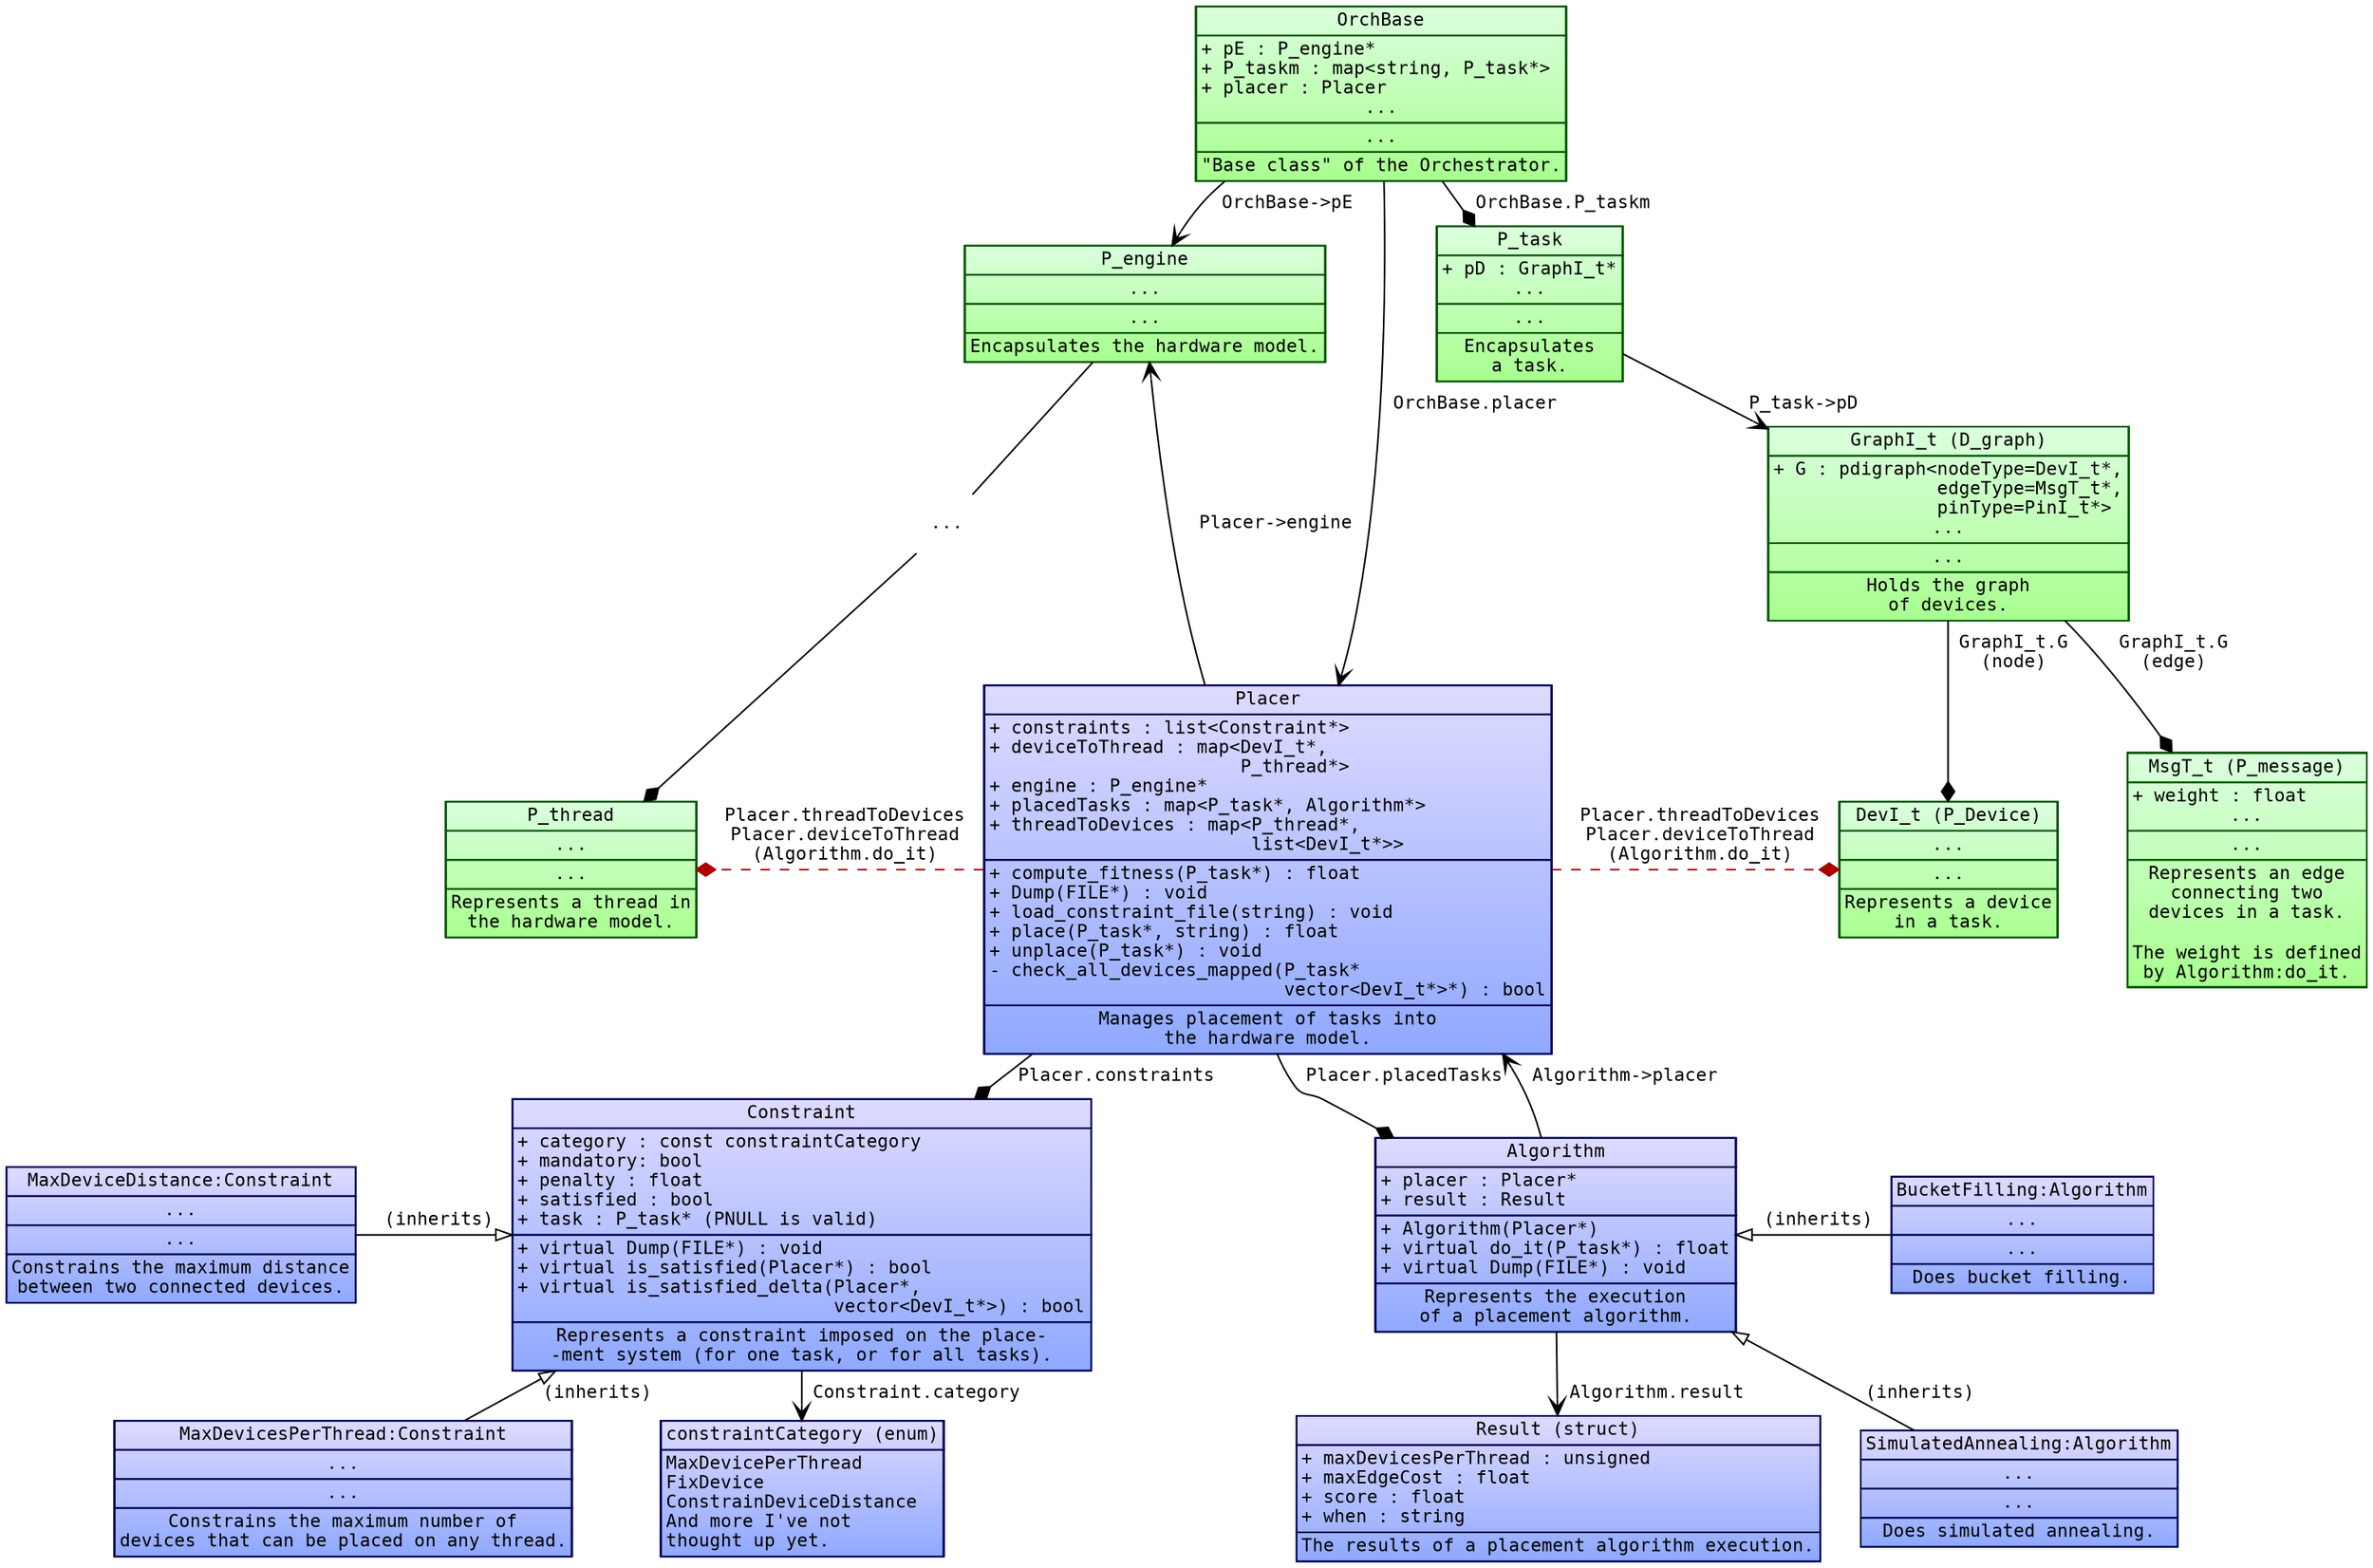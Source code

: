 digraph G {
    fontname="Inconsolata";
    fontsize=11;
    margin=0;
    nodesep=0.3;
    rankdir="UD";
    ranksep=0.2;

    /* Class definitions (as graph nodes) */
    node[color="#005500",
         fillcolor="#DBFFDE:#A8FF8F",
         fontname="Inconsolata",
         fontsize=11,
         gradientangle=270,
         margin=0,
         shape="rect",
         style="filled"];

    /* Class definitions (as graph nodes). */
    OrchBase[label=<<TABLE BORDER="0" CELLBORDER="1" CELLSPACING="0">
<TR><TD>OrchBase</TD></TR>
<TR><TD ALIGN="LEFT">
+ pE : P_engine*<BR ALIGN="LEFT"/>
+ P_taskm : map&lt;string, P_task*&gt;<BR ALIGN="LEFT"/>
+ placer : Placer<BR ALIGN="LEFT"/>
 ...<BR ALIGN="TEXT"/>
</TD></TR>
<TR><TD ALIGN="TEXT">
...<BR ALIGN="TEXT"/>
</TD></TR>
<TR><TD ALIGN="TEXT">
"Base class" of the Orchestrator.<BR ALIGN="TEXT"/>
</TD></TR></TABLE>>];

    P_engine[label=<<TABLE BORDER="0" CELLBORDER="1" CELLSPACING="0">
<TR><TD>P_engine</TD></TR>
<TR><TD ALIGN="TEXT">
...<BR ALIGN="TEXT"/>
</TD></TR>
<TR><TD ALIGN="TEXT">
...<BR ALIGN="TEXT"/>
</TD></TR>
<TR><TD ALIGN="TEXT">
Encapsulates the hardware model.<BR ALIGN="TEXT"/>
</TD></TR></TABLE>>];

    P_task[label=<<TABLE BORDER="0" CELLBORDER="1" CELLSPACING="0">
<TR><TD>P_task</TD></TR>
<TR><TD ALIGN="TEXT">
+ pD : GraphI_t*<BR ALIGN="LEFT"/>
...<BR ALIGN="TEXT"/>
</TD></TR>
<TR><TD ALIGN="TEXT">
...<BR ALIGN="TEXT"/>
</TD></TR>
<TR><TD ALIGN="TEXT">
Encapsulates<BR ALIGN="TEXT"/>
a task.<BR ALIGN="TEXT"/>
</TD></TR></TABLE>>];

    GraphI_t[label=<<TABLE BORDER="0" CELLBORDER="1" CELLSPACING="0">
<TR><TD>GraphI_t (D_graph)</TD></TR>
<TR><TD ALIGN="TEXT">
+ G : pdigraph&lt;nodeType=DevI_t*,<BR ALIGN="LEFT"/>
               edgeType=MsgT_t*,<BR ALIGN="LEFT"/>
               pinType=PinI_t*&gt;<BR ALIGN="LEFT"/>
...<BR ALIGN="TEXT"/>
</TD></TR>
<TR><TD ALIGN="TEXT">
...<BR ALIGN="TEXT"/>
</TD></TR>
<TR><TD ALIGN="TEXT">
Holds the graph<BR ALIGN="TEXT"/>
of devices.<BR ALIGN="TEXT"/>
</TD></TR></TABLE>>];

    P_thread[label=<<TABLE BORDER="0" CELLBORDER="1" CELLSPACING="0">
<TR><TD>P_thread</TD></TR>
<TR><TD ALIGN="TEXT">
...<BR ALIGN="TEXT"/>
</TD></TR>
<TR><TD ALIGN="TEXT">
...<BR ALIGN="TEXT"/>
</TD></TR>
<TR><TD ALIGN="TEXT">
Represents a thread in<BR ALIGN="TEXT"/>
the hardware model.<BR ALIGN="TEXT"/>
</TD></TR></TABLE>>];

    DevI_t[label=<<TABLE BORDER="0" CELLBORDER="1" CELLSPACING="0">
<TR><TD>DevI_t (P_Device)</TD></TR>
<TR><TD ALIGN="TEXT">
...<BR ALIGN="TEXT"/>
</TD></TR>
<TR><TD ALIGN="TEXT">
...<BR ALIGN="TEXT"/>
</TD></TR>
<TR><TD ALIGN="TEXT">
Represents a device<BR ALIGN="TEXT"/>
in a task.<BR ALIGN="TEXT"/>
</TD></TR></TABLE>>];

    MsgT_t[label=<<TABLE BORDER="0" CELLBORDER="1" CELLSPACING="0">
           <TR><TD>MsgT_t (P_message)</TD></TR>
<TR><TD ALIGN="TEXT">
+ weight : float<BR ALIGN="LEFT"/>
...<BR ALIGN="TEXT"/>
</TD></TR>
<TR><TD ALIGN="TEXT">
...<BR ALIGN="TEXT"/>
</TD></TR>
<TR><TD ALIGN="TEXT">
Represents an edge<BR ALIGN="TEXT"/>
connecting two<BR ALIGN="TEXT"/>
devices in a task.<BR ALIGN="TEXT"/><BR ALIGN="TEXT"/>
The weight is defined<BR ALIGN="TEXT"/>
by Algorithm:do_it.<BR ALIGN="TEXT"/>
</TD></TR></TABLE>>];

    node[color="#000055",
         fillcolor="#DEDBFF:#8FA8FF"];

    Placer[label=<<TABLE BORDER="0" CELLBORDER="1" CELLSPACING="0">
<TR><TD>Placer</TD></TR>
<TR><TD ALIGN="LEFT">
+ constraints : list&lt;Constraint*&gt;<BR ALIGN="LEFT"/>
+ deviceToThread : map&lt;DevI_t*,<BR ALIGN="LEFT"/>
                       P_thread*&gt;<BR ALIGN="LEFT"/>
+ engine : P_engine*<BR ALIGN="LEFT"/>
+ placedTasks : map&lt;P_task*, Algorithm*&gt;<BR ALIGN="LEFT"/>
+ threadToDevices : map&lt;P_thread*,<BR ALIGN="LEFT"/>
                        list&lt;DevI_t*&gt;&gt;<BR ALIGN="LEFT"/>
</TD></TR>
<TR><TD ALIGN="LEFT">
+ compute_fitness(P_task*) : float<BR ALIGN="LEFT"/>
+ Dump(FILE*) : void<BR ALIGN="LEFT"/>
+ load_constraint_file(string) : void<BR ALIGN="LEFT"/>
+ place(P_task*, string) : float<BR ALIGN="LEFT"/>
+ unplace(P_task*) : void<BR ALIGN="LEFT"/>
- check_all_devices_mapped(P_task*<BR ALIGN="LEFT"/>
                           vector&lt;DevI_t*&gt;*) : bool<BR ALIGN="LEFT"/>
</TD></TR>
<TR><TD ALIGN="TEXT">
Manages placement of tasks into<BR ALIGN="TEXT"/>
the hardware model.
</TD></TR></TABLE>>];

    MaxDeviceDistance[label=<<TABLE BORDER="0" CELLBORDER="1" CELLSPACING="0">
<TR><TD>MaxDeviceDistance:Constraint</TD></TR>
<TR><TD ALIGN="TEXT">
...<BR ALIGN="TEXT"/>
</TD></TR>
<TR><TD ALIGN="TEXT">
...<BR ALIGN="TEXT"/>
</TD></TR>
<TR><TD ALIGN="TEXT">
Constrains the maximum distance<BR ALIGN="TEXT"/>
between two connected devices.<BR ALIGN="TEXT"/>
</TD></TR></TABLE>>];

    Constraint[label=<<TABLE BORDER="0" CELLBORDER="1" CELLSPACING="0">
<TR><TD>Constraint</TD></TR>
<TR><TD ALIGN="LEFT">
+ category : const constraintCategory<BR ALIGN="LEFT"/>
+ mandatory: bool<BR ALIGN="LEFT"/>
+ penalty : float<BR ALIGN="LEFT"/>
+ satisfied : bool<BR ALIGN="LEFT"/>
+ task : P_task* (PNULL is valid)<BR ALIGN="LEFT"/>
</TD></TR>
<TR><TD ALIGN="LEFT">
+ virtual Dump(FILE*) : void<BR ALIGN="LEFT"/>
+ virtual is_satisfied(Placer*) : bool<BR ALIGN="LEFT"/>
+ virtual is_satisfied_delta(Placer*,<BR ALIGN="LEFT"/>
                             vector&lt;DevI_t*&gt;) : bool<BR ALIGN="LEFT"/>
</TD></TR>
<TR><TD ALIGN="TEXT">
Represents a constraint imposed on the place-<BR ALIGN="TEXT"/>
-ment system (for one task, or for all tasks).<BR ALIGN="TEXT"/>
</TD></TR></TABLE>>];

    placeholder_1[style="invis"];
    placeholder_2[style="invis"];

    constraintCategory[label=<<TABLE BORDER="0" CELLBORDER="1" CELLSPACING="0">
<TR><TD>constraintCategory (enum)</TD></TR>
<TR><TD ALIGN="LEFT">
MaxDevicePerThread<BR ALIGN="LEFT"/>
FixDevice<BR ALIGN="LEFT"/>
ConstrainDeviceDistance<BR ALIGN="LEFT"/>
And more I've not<BR ALIGN="LEFT"/>
thought up yet.<BR ALIGN="LEFT"/>
</TD></TR></TABLE>>];

    MaxDevicesPerThread[label=<<TABLE BORDER="0" CELLBORDER="1" CELLSPACING="0">
<TR><TD>MaxDevicesPerThread:Constraint</TD></TR>
<TR><TD ALIGN="TEXT">
...<BR ALIGN="TEXT"/>
</TD></TR>
<TR><TD ALIGN="TEXT">
...<BR ALIGN="TEXT"/>
</TD></TR>
<TR><TD ALIGN="TEXT">
Constrains the maximum number of<BR ALIGN="TEXT"/>
devices that can be placed on any thread.<BR ALIGN="TEXT"/>
</TD></TR></TABLE>>];

    Algorithm[label=<<TABLE BORDER="0" CELLBORDER="1" CELLSPACING="0">
<TR><TD>Algorithm</TD></TR>
<TR><TD ALIGN="LEFT">
+ placer : Placer*<BR ALIGN="LEFT"/>
+ result : Result<BR ALIGN="LEFT"/>
</TD></TR>
<TR><TD ALIGN="LEFT">
+ Algorithm(Placer*)<BR ALIGN="LEFT"/>
+ virtual do_it(P_task*) : float<BR ALIGN="LEFT"/>
+ virtual Dump(FILE*) : void<BR ALIGN="LEFT"/>
</TD></TR>
<TR><TD ALIGN="TEXT">
Represents the execution<BR ALIGN="TEXT"/>
of a placement algorithm.<BR ALIGN="TEXT"/>
</TD></TR></TABLE>>];

    Result[label=<<TABLE BORDER="0" CELLBORDER="1" CELLSPACING="0">
<TR><TD>Result (struct)</TD></TR>
<TR><TD ALIGN="LEFT">
+ maxDevicesPerThread : unsigned<BR ALIGN="LEFT"/>
+ maxEdgeCost : float<BR ALIGN="LEFT"/>
+ score : float<BR ALIGN="LEFT"/>
+ when : string<BR ALIGN="LEFT"/>
</TD></TR>
<TR><TD ALIGN="TEXT">
The results of a placement algorithm execution.<BR ALIGN="TEXT"/>
</TD></TR></TABLE>>];

    SimulatedAnnealing[label=<<TABLE BORDER="0" CELLBORDER="1" CELLSPACING="0">
<TR><TD>SimulatedAnnealing:Algorithm</TD></TR>
<TR><TD ALIGN="TEXT">
...<BR ALIGN="TEXT"/>
</TD></TR>
<TR><TD ALIGN="TEXT">
...<BR ALIGN="TEXT"/>
</TD></TR>
<TR><TD ALIGN="TEXT">
Does simulated annealing.<BR ALIGN="TEXT"/>
</TD></TR></TABLE>>];

    BucketFilling[label=<<TABLE BORDER="0" CELLBORDER="1" CELLSPACING="0">
<TR><TD>BucketFilling:Algorithm</TD></TR>
<TR><TD ALIGN="TEXT">
...<BR ALIGN="TEXT"/>
</TD></TR>
<TR><TD ALIGN="TEXT">
...<BR ALIGN="TEXT"/>
</TD></TR>
<TR><TD ALIGN="TEXT">
Does bucket filling.<BR ALIGN="TEXT"/>
</TD></TR></TABLE>>];

    /* Relationship definitions (as graph edges) */
    edge[color="#000000",
         fontname="Inconsolata",
         fontsize=11];

    /* Containment. */
    {edge[arrowhead="vee"];
        OrchBase -> Placer[label=" OrchBase.placer"];
        Constraint -> constraintCategory[label=" Constraint.category"];
        Algorithm -> Result[label=" Algorithm.result"];
        OrchBase -> P_engine[label=" OrchBase->pE"];
        P_task -> GraphI_t[label=" P_task->pD"];
        Placer -> P_engine[label=" Placer->engine"];
        Algorithm -> Placer[label=" Algorithm->placer"];
    }

    /* Containment across ellipsis nodes. */
    {node[label="...", margin=0, color="#FFFFFF", fillcolor="#FFFFFF"];
        ellipsis_1;
    }

    {edge[arrowhead="none"];
        P_engine -> ellipsis_1;
    }

    {edge[arrowhead="diamond"];
        ellipsis_1 -> P_thread;
    }

    /* One-to-many relationships in a separate block. */
    {edge[arrowhead="diamond"];
        OrchBase -> P_task[label=" OrchBase.P_taskm"];
        Placer -> Constraint[label=" Placer.constraints"];
        Placer -> Algorithm[label=" Placer.placedTasks"];
        GraphI_t -> DevI_t[label=" GraphI_t.G\n (node)"];
        GraphI_t -> MsgT_t[label=" GraphI_t.G\n (edge)"];

        /* Placement! */
        {edge[color="#AA0000", style="dashed"];
        Placer -> P_thread[label=" Placer.threadToDevices\n Placer.deviceToThread\n (Algorithm.do_it)",
                           constraint=false];
        Placer -> DevI_t[label=" Placer.threadToDevices\n Placer.deviceToThread\n (Algorithm.do_it)",
                           constraint=false];
        }
    }

    /* Inheritance */
    {edge[arrowhead="onormal", label=" (inherits)"];
        //BucketFilling -> Algorithm;
        Algorithm -> BucketFilling[arrowtail="onormal", dir="back"];
        SimulatedAnnealing -> Algorithm;
        MaxDevicesPerThread -> Constraint;
        MaxDeviceDistance -> Constraint;
    }

    /* Rank hackery */
    {rank="same";
        P_engine -> P_task [style="invis"];
        rankdir="LR";
    }

    {rank="same";
        P_thread -> Placer -> DevI_t -> MsgT_t [style="invis"];
        rankdir="LR";
    }


    {rank="same";
        MaxDeviceDistance -> Constraint -> placeholder_1 -> Algorithm ->
            BucketFilling [style="invis"];
        rankdir="LR";
    }

    {edge[style="invis"];
        BucketFilling -> SimulatedAnnealing;
        MaxDeviceDistance -> MaxDevicesPerThread;
        Placer -> placeholder_1;
        placeholder_1 -> placeholder_2;
    }
}
